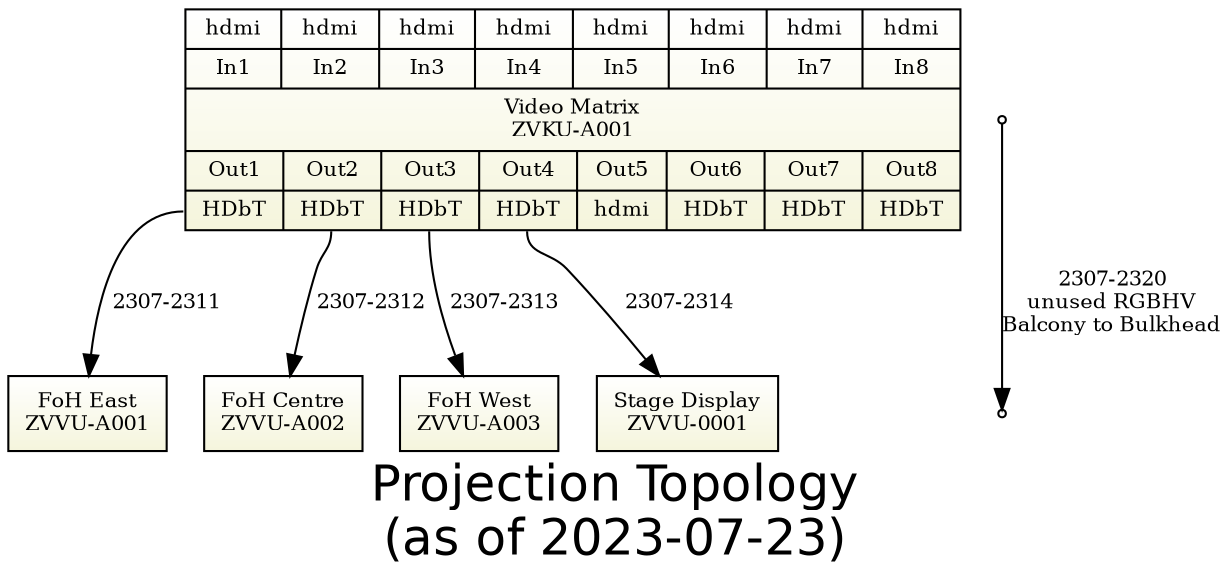 digraph projectiontopology { 
graph [overlap = true, fontsize = 24, 
      label="Projection Topology\n(as of 2023-07-23)",
      fontname = Helvetica]
    
node [shape=record, style=filled , fillcolor="white:beige",fontsize = 10,  
      gradientangle=270]
zvkua001 [label="{
  {{<i1>hdmi|In1}|{<i2>hdmi|In2}|{<i3>hdmi|In3}|{<i4>hdmi|In4}|{<i5>hdmi|In5}|{<i6>hdmi|In6}|{<i7>hdmi|In7}|{<i8>hdmi|In8}}
  |Video Matrix\nZVKU-A001|
  {{Out1|<o1>HDbT}|{Out2|<o2>HDbT}|{Out3|<o3>HDbT}|{Out4|<o4>HDbT}|{Out5|<o5>hdmi}|{Out6|<o6>HDbT}|{Out7|<o7>HDbT}|{Out8|<o8>HDbT} } }"]
  
node [shape=record, tooltip="" ]
 
zvvua001 [label="{FoH East\nZVVU-A001}"] 
zvvua002 [label="{FoH Centre\nZVVU-A002}"]
zvvua003 [label="{FoH West\nZVVU-A003}"]
zvvu0001 [label="{Stage Display\nZVVU-0001}", tooltip="Rear Projector"]
   
zvkua001:o1 -> zvvua001 [label="2307-2311" fontsize=10]
zvkua001:o2 -> zvvua002 [label="2307-2312" fontsize=10]
zvkua001:o3 -> zvvua003 [label="2307-2313" fontsize=10]
zvkua001:o4 -> zvvu0001 [label="2307-2314" fontsize=10] 

p1 [shape=point]
p2 [shape=point]
p1->p2 [label="2307-2320\nunused RGBHV\nBalcony to Bulkhead" fontsize=10]
  
{rank=same; zvvua003; zvvua002; zvvua001; zvvu0001;  }
} 